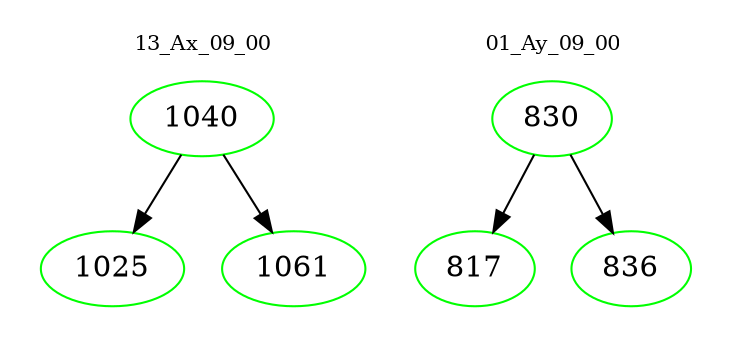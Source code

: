 digraph{
subgraph cluster_0 {
color = white
label = "13_Ax_09_00";
fontsize=10;
T0_1040 [label="1040", color="green"]
T0_1040 -> T0_1025 [color="black"]
T0_1025 [label="1025", color="green"]
T0_1040 -> T0_1061 [color="black"]
T0_1061 [label="1061", color="green"]
}
subgraph cluster_1 {
color = white
label = "01_Ay_09_00";
fontsize=10;
T1_830 [label="830", color="green"]
T1_830 -> T1_817 [color="black"]
T1_817 [label="817", color="green"]
T1_830 -> T1_836 [color="black"]
T1_836 [label="836", color="green"]
}
}
